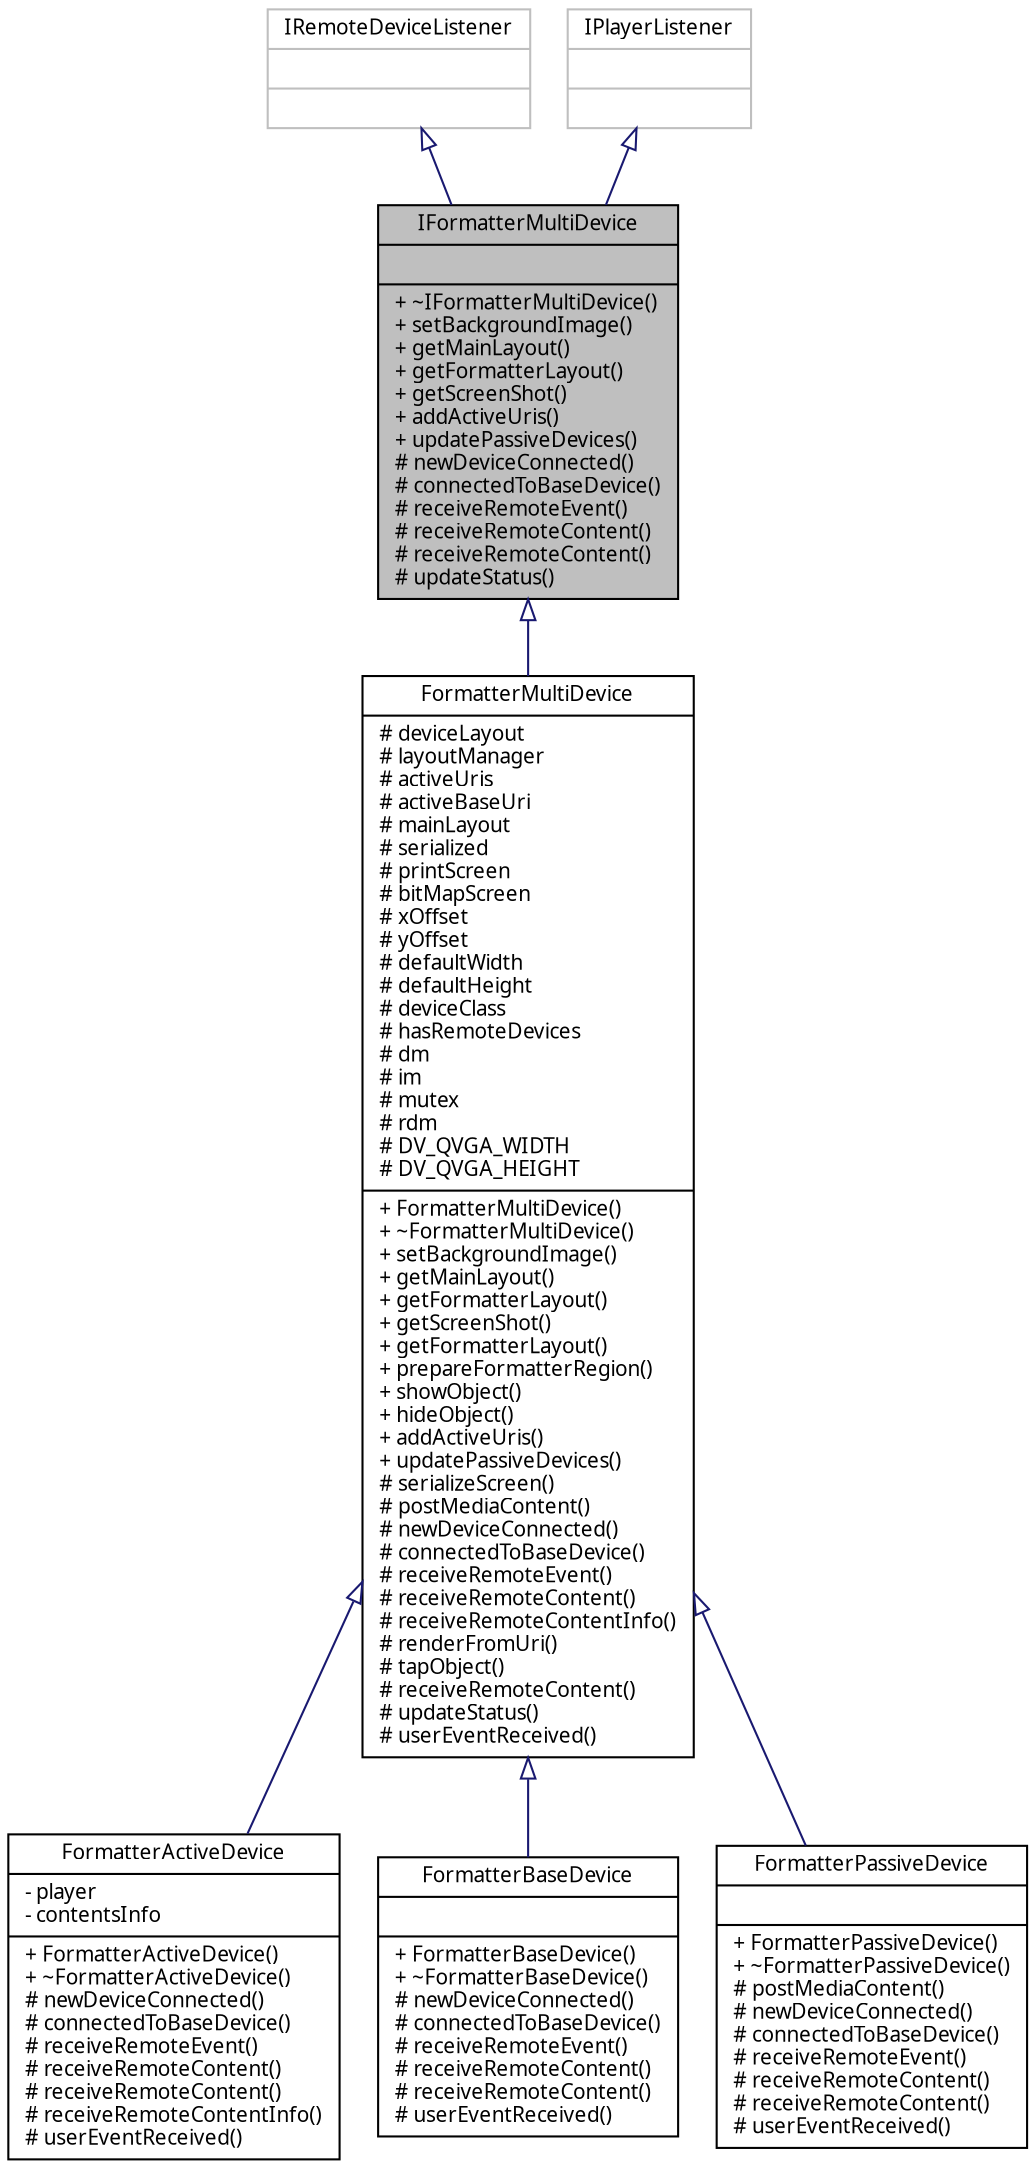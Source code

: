 digraph G
{
  edge [fontname="FreeSans.ttf",fontsize=10,labelfontname="FreeSans.ttf",labelfontsize=10];
  node [fontname="FreeSans.ttf",fontsize=10,shape=record];
  Node1 [label="{IFormatterMultiDevice\n||+ ~IFormatterMultiDevice()\l+ setBackgroundImage()\l+ getMainLayout()\l+ getFormatterLayout()\l+ getScreenShot()\l+ addActiveUris()\l+ updatePassiveDevices()\l# newDeviceConnected()\l# connectedToBaseDevice()\l# receiveRemoteEvent()\l# receiveRemoteContent()\l# receiveRemoteContent()\l# updateStatus()\l}",height=0.2,width=0.4,color="black", fillcolor="grey75", style="filled" fontcolor="black"];
  Node2 -> Node1 [dir=back,color="midnightblue",fontsize=10,style="solid",arrowtail="empty"];
  Node2 [label="{IRemoteDeviceListener\n||}",height=0.2,width=0.4,color="grey75", fillcolor="white", style="filled"];
  Node3 -> Node1 [dir=back,color="midnightblue",fontsize=10,style="solid",arrowtail="empty"];
  Node3 [label="{IPlayerListener\n||}",height=0.2,width=0.4,color="grey75", fillcolor="white", style="filled"];
  Node1 -> Node4 [dir=back,color="midnightblue",fontsize=10,style="solid",arrowtail="empty"];
  Node4 [label="{FormatterMultiDevice\n|# deviceLayout\l# layoutManager\l# activeUris\l# activeBaseUri\l# mainLayout\l# serialized\l# printScreen\l# bitMapScreen\l# xOffset\l# yOffset\l# defaultWidth\l# defaultHeight\l# deviceClass\l# hasRemoteDevices\l# dm\l# im\l# mutex\l# rdm\l# DV_QVGA_WIDTH\l# DV_QVGA_HEIGHT\l|+ FormatterMultiDevice()\l+ ~FormatterMultiDevice()\l+ setBackgroundImage()\l+ getMainLayout()\l+ getFormatterLayout()\l+ getScreenShot()\l+ getFormatterLayout()\l+ prepareFormatterRegion()\l+ showObject()\l+ hideObject()\l+ addActiveUris()\l+ updatePassiveDevices()\l# serializeScreen()\l# postMediaContent()\l# newDeviceConnected()\l# connectedToBaseDevice()\l# receiveRemoteEvent()\l# receiveRemoteContent()\l# receiveRemoteContentInfo()\l# renderFromUri()\l# tapObject()\l# receiveRemoteContent()\l# updateStatus()\l# userEventReceived()\l}",height=0.2,width=0.4,color="black", fillcolor="white", style="filled",URL="$classbr_1_1pucrio_1_1telemidia_1_1ginga_1_1ncl_1_1multidevice_1_1FormatterMultiDevice.html"];
  Node4 -> Node5 [dir=back,color="midnightblue",fontsize=10,style="solid",arrowtail="empty"];
  Node5 [label="{FormatterActiveDevice\n|- player\l- contentsInfo\l|+ FormatterActiveDevice()\l+ ~FormatterActiveDevice()\l# newDeviceConnected()\l# connectedToBaseDevice()\l# receiveRemoteEvent()\l# receiveRemoteContent()\l# receiveRemoteContent()\l# receiveRemoteContentInfo()\l# userEventReceived()\l}",height=0.2,width=0.4,color="black", fillcolor="white", style="filled",URL="$classbr_1_1pucrio_1_1telemidia_1_1ginga_1_1ncl_1_1multidevice_1_1FormatterActiveDevice.html"];
  Node4 -> Node6 [dir=back,color="midnightblue",fontsize=10,style="solid",arrowtail="empty"];
  Node6 [label="{FormatterBaseDevice\n||+ FormatterBaseDevice()\l+ ~FormatterBaseDevice()\l# newDeviceConnected()\l# connectedToBaseDevice()\l# receiveRemoteEvent()\l# receiveRemoteContent()\l# receiveRemoteContent()\l# userEventReceived()\l}",height=0.2,width=0.4,color="black", fillcolor="white", style="filled",URL="$classbr_1_1pucrio_1_1telemidia_1_1ginga_1_1ncl_1_1multidevice_1_1FormatterBaseDevice.html"];
  Node4 -> Node7 [dir=back,color="midnightblue",fontsize=10,style="solid",arrowtail="empty"];
  Node7 [label="{FormatterPassiveDevice\n||+ FormatterPassiveDevice()\l+ ~FormatterPassiveDevice()\l# postMediaContent()\l# newDeviceConnected()\l# connectedToBaseDevice()\l# receiveRemoteEvent()\l# receiveRemoteContent()\l# receiveRemoteContent()\l# userEventReceived()\l}",height=0.2,width=0.4,color="black", fillcolor="white", style="filled",URL="$classbr_1_1pucrio_1_1telemidia_1_1ginga_1_1ncl_1_1multidevice_1_1FormatterPassiveDevice.html"];
}
